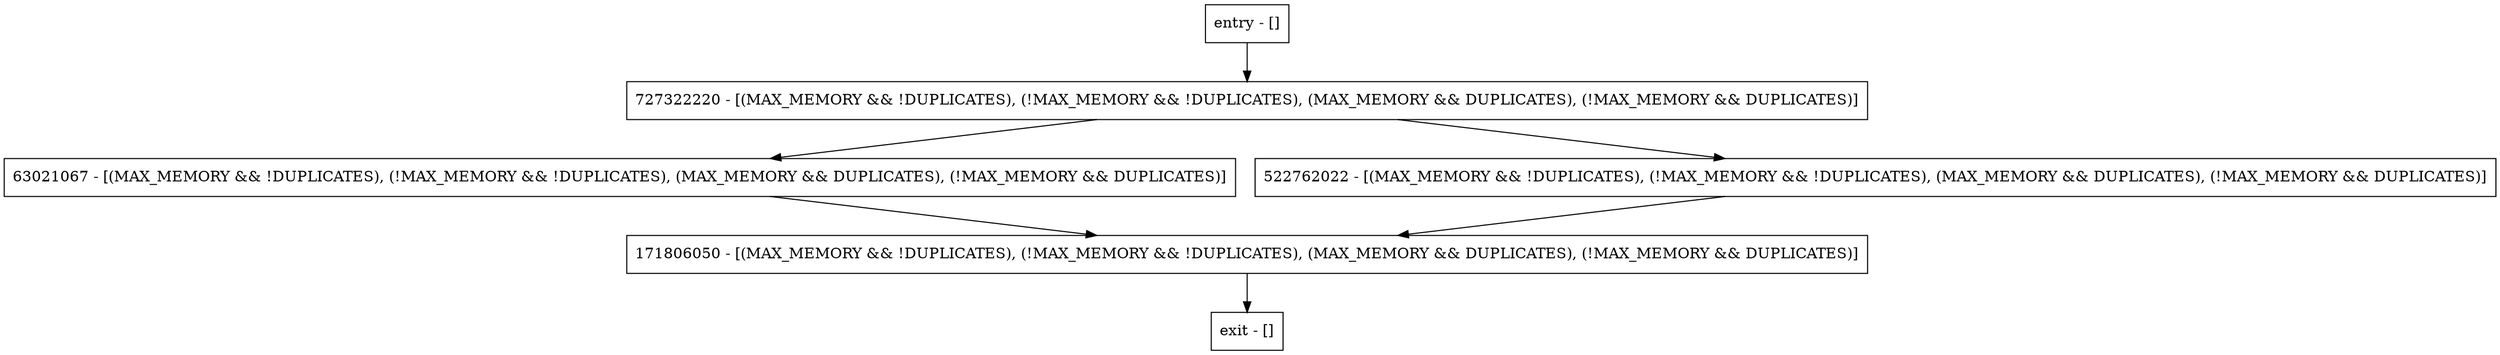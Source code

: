 digraph isTemporary {
node [shape=record];
171806050 [label="171806050 - [(MAX_MEMORY && !DUPLICATES), (!MAX_MEMORY && !DUPLICATES), (MAX_MEMORY && DUPLICATES), (!MAX_MEMORY && DUPLICATES)]"];
entry [label="entry - []"];
exit [label="exit - []"];
63021067 [label="63021067 - [(MAX_MEMORY && !DUPLICATES), (!MAX_MEMORY && !DUPLICATES), (MAX_MEMORY && DUPLICATES), (!MAX_MEMORY && DUPLICATES)]"];
522762022 [label="522762022 - [(MAX_MEMORY && !DUPLICATES), (!MAX_MEMORY && !DUPLICATES), (MAX_MEMORY && DUPLICATES), (!MAX_MEMORY && DUPLICATES)]"];
727322220 [label="727322220 - [(MAX_MEMORY && !DUPLICATES), (!MAX_MEMORY && !DUPLICATES), (MAX_MEMORY && DUPLICATES), (!MAX_MEMORY && DUPLICATES)]"];
entry;
exit;
171806050 -> exit;
entry -> 727322220;
63021067 -> 171806050;
522762022 -> 171806050;
727322220 -> 63021067;
727322220 -> 522762022;
}
